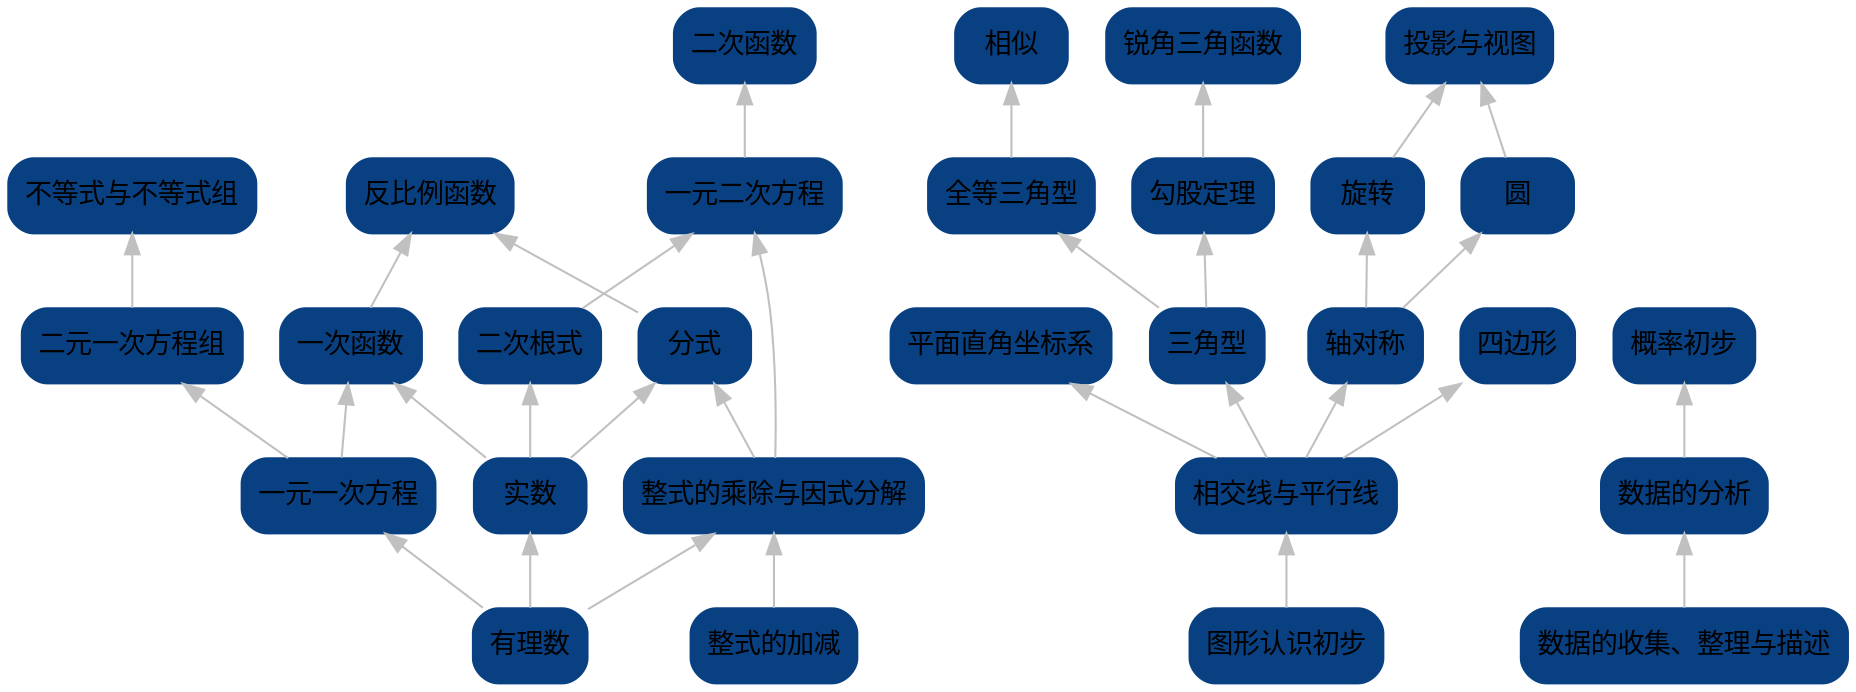 digraph G {
center=true;
rankdir=BT;
graph [splines=spline,splines=true]
node [shape=box,style=rounded,color="#084081",fontsize=13];
edge [shape=vee,color=grey,weight=2];
50[fillcolor="#084081", style="rounded,filled",label = 有理数 ];51[fillcolor="#084081", style="rounded,filled",label = 整式的加减 ];52[fillcolor="#084081", style="rounded,filled",label = 一元一次方程 ];53[fillcolor="#084081", style="rounded,filled",label = 图形认识初步 ];54[fillcolor="#084081", style="rounded,filled",label = 相交线与平行线 ];55[fillcolor="#084081", style="rounded,filled",label = 平面直角坐标系 ];56[fillcolor="#084081", style="rounded,filled",label = 三角型 ];57[fillcolor="#084081", style="rounded,filled",label = 二元一次方程组 ];58[fillcolor="#084081", style="rounded,filled",label = 不等式与不等式组 ];59[fillcolor="#084081", style="rounded,filled",label = 数据的收集、整理与描述 ];60[fillcolor="#084081", style="rounded,filled",label = 全等三角型 ];61[fillcolor="#084081", style="rounded,filled",label = 轴对称 ];62[fillcolor="#084081", style="rounded,filled",label = 实数 ];63[fillcolor="#084081", style="rounded,filled",label = 一次函数 ];64[fillcolor="#084081", style="rounded,filled",label = 整式的乘除与因式分解 ];65[fillcolor="#084081", style="rounded,filled",label = 分式 ];66[fillcolor="#084081", style="rounded,filled",label = 反比例函数 ];67[fillcolor="#084081", style="rounded,filled",label = 勾股定理 ];68[fillcolor="#084081", style="rounded,filled",label = 四边形 ];69[fillcolor="#084081", style="rounded,filled",label = 数据的分析 ];70[fillcolor="#084081", style="rounded,filled",label = 二次根式 ];71[fillcolor="#084081", style="rounded,filled",label = 一元二次方程 ];72[fillcolor="#084081", style="rounded,filled",label = 旋转 ];73[fillcolor="#084081", style="rounded,filled",label = 圆 ];74[fillcolor="#084081", style="rounded,filled",label = 概率初步 ];75[fillcolor="#084081", style="rounded,filled",label = 二次函数 ];76[fillcolor="#084081", style="rounded,filled",label = 相似 ];77[fillcolor="#084081", style="rounded,filled",label = 锐角三角函数 ];78[fillcolor="#084081", style="rounded,filled",label = 投影与视图 ];50->52;53->54;54->55;54->56;52->57;57->58;56->60;54->61;50->62;62->63;52->63;50->64;51->64;62->65;64->65;63->66;65->66;56->67;54->68;59->69;62->70;64->71;70->71;61->72;61->73;69->74;71->75;60->76;67->77;72->78;73->78;}